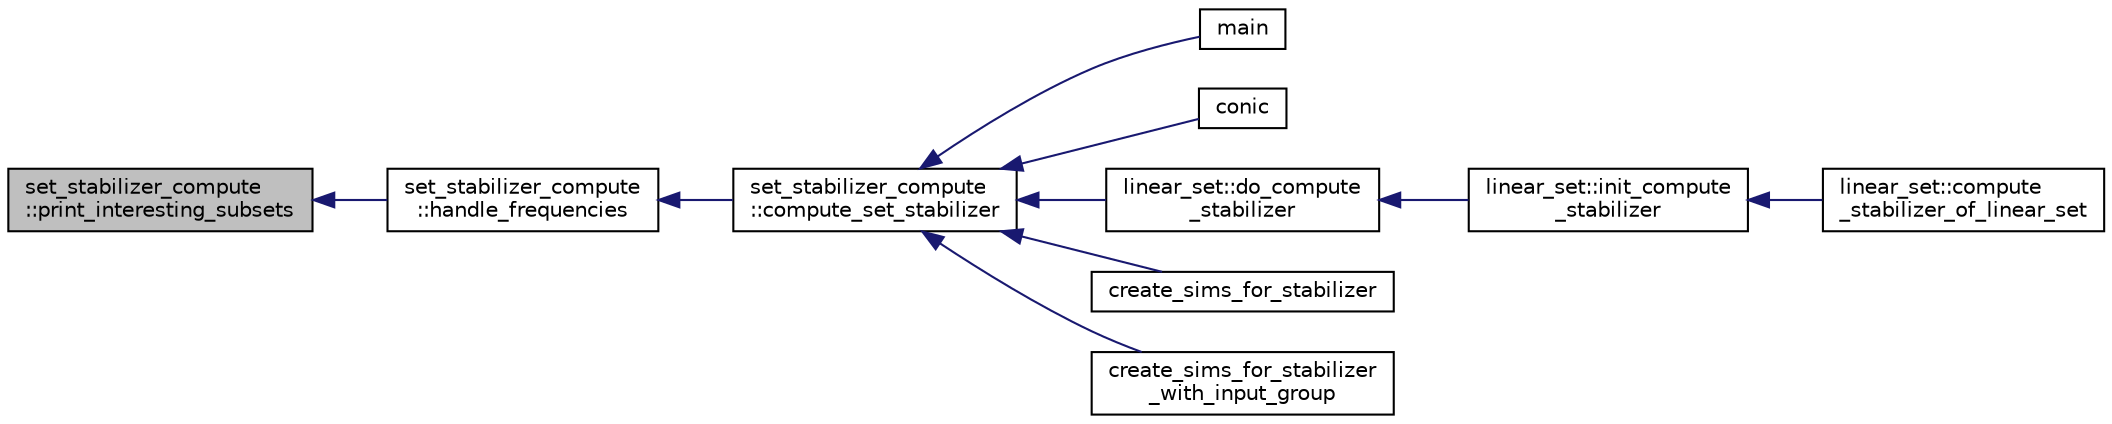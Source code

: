 digraph "set_stabilizer_compute::print_interesting_subsets"
{
  edge [fontname="Helvetica",fontsize="10",labelfontname="Helvetica",labelfontsize="10"];
  node [fontname="Helvetica",fontsize="10",shape=record];
  rankdir="LR";
  Node1831 [label="set_stabilizer_compute\l::print_interesting_subsets",height=0.2,width=0.4,color="black", fillcolor="grey75", style="filled", fontcolor="black"];
  Node1831 -> Node1832 [dir="back",color="midnightblue",fontsize="10",style="solid",fontname="Helvetica"];
  Node1832 [label="set_stabilizer_compute\l::handle_frequencies",height=0.2,width=0.4,color="black", fillcolor="white", style="filled",URL="$d8/dc6/classset__stabilizer__compute.html#a247c31bc3f19f22dadbfd7607cbaaa78"];
  Node1832 -> Node1833 [dir="back",color="midnightblue",fontsize="10",style="solid",fontname="Helvetica"];
  Node1833 [label="set_stabilizer_compute\l::compute_set_stabilizer",height=0.2,width=0.4,color="black", fillcolor="white", style="filled",URL="$d8/dc6/classset__stabilizer__compute.html#ad4f92074322e98c7cd0ed5d4f8486b76"];
  Node1833 -> Node1834 [dir="back",color="midnightblue",fontsize="10",style="solid",fontname="Helvetica"];
  Node1834 [label="main",height=0.2,width=0.4,color="black", fillcolor="white", style="filled",URL="$db/d67/test__hyperoval_8_c.html#a3c04138a5bfe5d72780bb7e82a18e627"];
  Node1833 -> Node1835 [dir="back",color="midnightblue",fontsize="10",style="solid",fontname="Helvetica"];
  Node1835 [label="conic",height=0.2,width=0.4,color="black", fillcolor="white", style="filled",URL="$d4/de8/conic_8_c.html#a96def9474b981a9d5831a9b48d85d652"];
  Node1833 -> Node1836 [dir="back",color="midnightblue",fontsize="10",style="solid",fontname="Helvetica"];
  Node1836 [label="linear_set::do_compute\l_stabilizer",height=0.2,width=0.4,color="black", fillcolor="white", style="filled",URL="$dd/d86/classlinear__set.html#ae8f58ded28fb5370f4459cca42b7463b"];
  Node1836 -> Node1837 [dir="back",color="midnightblue",fontsize="10",style="solid",fontname="Helvetica"];
  Node1837 [label="linear_set::init_compute\l_stabilizer",height=0.2,width=0.4,color="black", fillcolor="white", style="filled",URL="$dd/d86/classlinear__set.html#a0cc3eaec1896fdc977b62e94623b055b"];
  Node1837 -> Node1838 [dir="back",color="midnightblue",fontsize="10",style="solid",fontname="Helvetica"];
  Node1838 [label="linear_set::compute\l_stabilizer_of_linear_set",height=0.2,width=0.4,color="black", fillcolor="white", style="filled",URL="$dd/d86/classlinear__set.html#a098a133edfbaae0fd347a69c50bdbee2"];
  Node1833 -> Node1839 [dir="back",color="midnightblue",fontsize="10",style="solid",fontname="Helvetica"];
  Node1839 [label="create_sims_for_stabilizer",height=0.2,width=0.4,color="black", fillcolor="white", style="filled",URL="$d0/d76/tl__algebra__and__number__theory_8h.html#af2c67d225072549409be710ac3cd30f8"];
  Node1833 -> Node1840 [dir="back",color="midnightblue",fontsize="10",style="solid",fontname="Helvetica"];
  Node1840 [label="create_sims_for_stabilizer\l_with_input_group",height=0.2,width=0.4,color="black", fillcolor="white", style="filled",URL="$d0/d76/tl__algebra__and__number__theory_8h.html#af5482567a8d6ba5c2fe593bf6f7f9a0f"];
}
